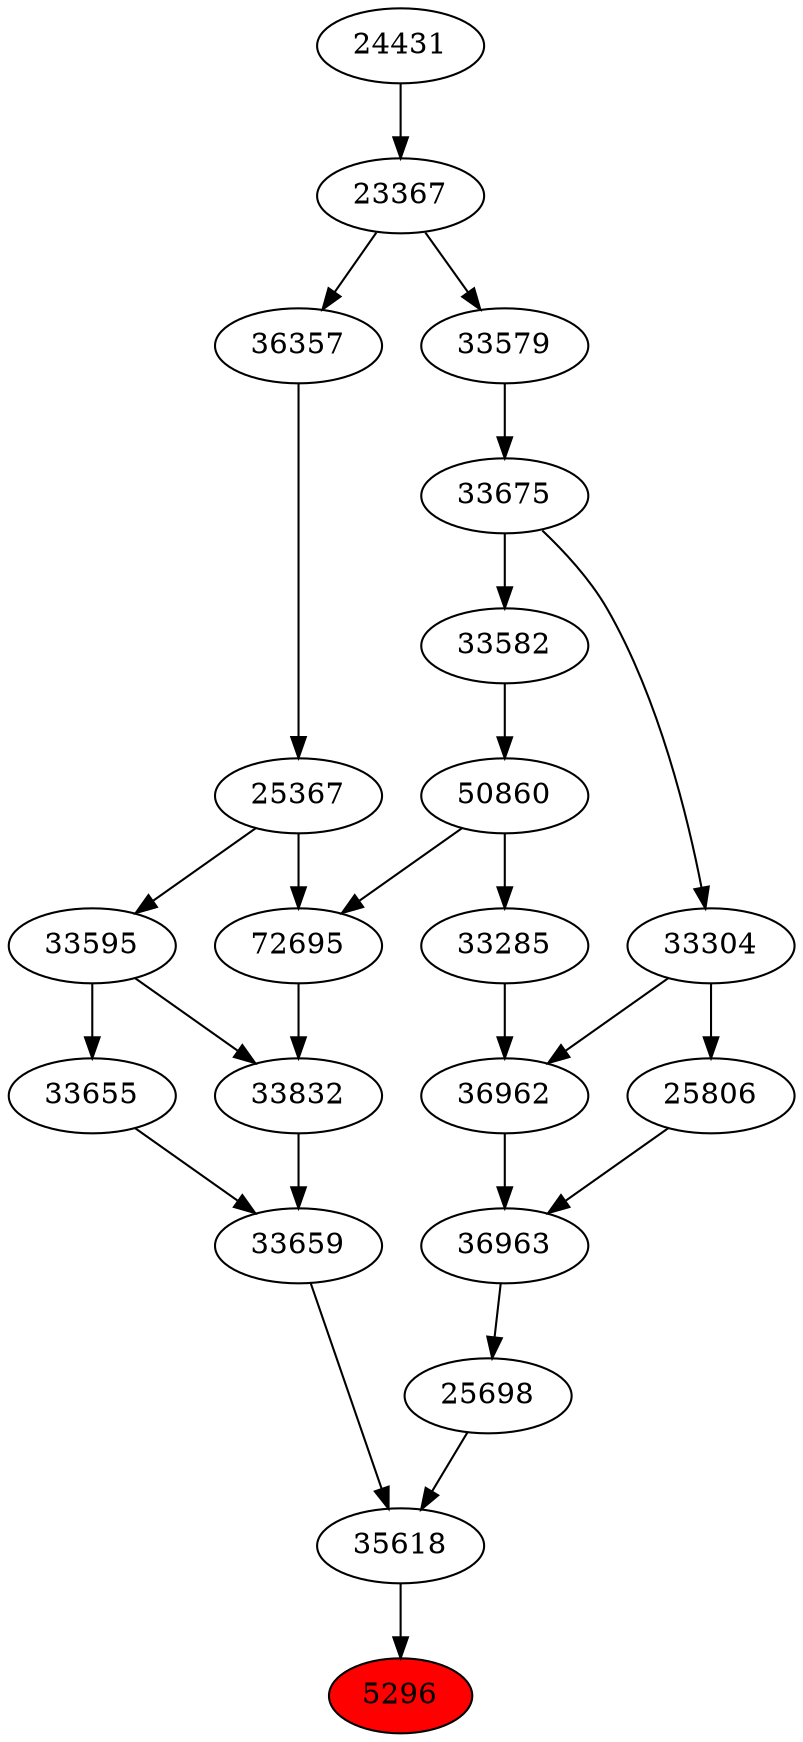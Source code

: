 strict digraph{ 
5296 [label="5296" fillcolor=red style=filled]
35618 -> 5296
35618 [label="35618"]
25698 -> 35618
33659 -> 35618
25698 [label="25698"]
36963 -> 25698
33659 [label="33659"]
33655 -> 33659
33832 -> 33659
36963 [label="36963"]
36962 -> 36963
25806 -> 36963
33655 [label="33655"]
33595 -> 33655
33832 [label="33832"]
72695 -> 33832
33595 -> 33832
36962 [label="36962"]
33285 -> 36962
33304 -> 36962
25806 [label="25806"]
33304 -> 25806
33595 [label="33595"]
25367 -> 33595
72695 [label="72695"]
50860 -> 72695
25367 -> 72695
33285 [label="33285"]
50860 -> 33285
33304 [label="33304"]
33675 -> 33304
25367 [label="25367"]
36357 -> 25367
50860 [label="50860"]
33582 -> 50860
33675 [label="33675"]
33579 -> 33675
36357 [label="36357"]
23367 -> 36357
33582 [label="33582"]
33675 -> 33582
33579 [label="33579"]
23367 -> 33579
23367 [label="23367"]
24431 -> 23367
24431 [label="24431"]
}